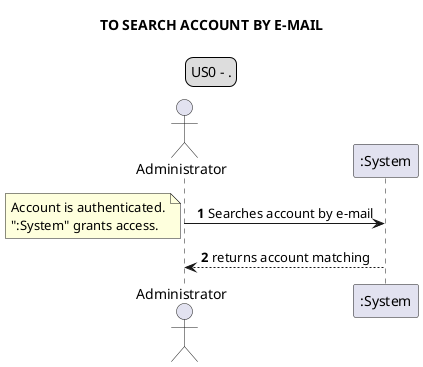 @startuml
legend top
US0 - .
end legend
skinparam sequenceMessageAlign center
title TO SEARCH ACCOUNT BY E-MAIL
actor Administrator
autonumber
Administrator -> ":System": Searches account by e-mail
note left
Account is authenticated.
":System" grants access.
end note
":System" --> Administrator: returns account matching
@enduml

@startuml
legend top
US0 - .
end legend
skinparam sequenceMessageAlign center
title TO SEARCH ACCOUNT BY PROFILE
actor Administrator
autonumber
Administrator -> ":System": Searches account by profile
note left
Account is authenticated.
":System" grants access.
end note
":System" --> Administrator: returns list of accounts
@enduml

@startuml
legend top
US0 - .
end legend
skinparam sequenceMessageAlign center
title TO MANAGE PROJECT
actor "Project Manager" as PM
autonumber
PM -> ":System": Edits project info
note left
Account is authenticated.
":System" grants access.
end note
PM <-- ":System": project info updated
@enduml

@startuml
legend top
US0 - .
end legend
skinparam sequenceMessageAlign center
title TO SEARCH PROJECT BY MANAGER
actor "Manager"
autonumber
"Manager" -> ":System": Searches project by (code, name, etc.)
note left
Account is authenticated.
":System" grants access.
end note
"Manager" <-- ":System": lists all projects matching
@enduml

@startuml
legend top
US0 - .
end legend
skinparam sequenceMessageAlign center
title TO SEARCH PROJECT BY USER
actor "User in Project" as UIP
autonumber
UIP -> ":System": Searches project by (code, name, etc.)
note left
Account is authenticated.
":System" grants access.
end note
UIP <-- ":System": lists projects User is / was enrolled
@enduml

@startuml
legend top
US0 - .
end legend
skinparam sequenceMessageAlign center
title TO CREATE SPRINT
actor "User in Project" as UIP
autonumber
UIP -> ":System": Requests product backlog data
note left
Account is authenticated.
":System" grants access.
end note
UIP <-- ":System": returns US
UIP -> ":System": Defines US for sprint
UIP <-- ":System": new sprint created
@enduml

@startuml
legend top
US0 - .
end legend
skinparam sequenceMessageAlign center
title TO GROOM USER STORY
actor "Product Owner" as PO
"PO" -> ":System": Requests product backlog data
note left
Account is authenticated.
":System" grants access.
end note
PO <-- ":System": returns US
PO -> ":System": Decomposes US
PO <-- ":System": US replaced
@enduml

@startuml
legend top
US0 - .
end legend
skinparam sequenceMessageAlign center
title TO REVIEW SPRINT
actor "Product Owner" as PO
"PO" -> ":System": Accesses all sprint's US
note left
Account is authenticated.
":System" grants access.
end note
PO <-- ":System": returns US
PO -> ":System": Returns not finished US to product backlog
PO <-- ":System": US remains in product backlog
@enduml

@startuml
legend top
US0 - .
end legend
skinparam sequenceMessageAlign center
title TO CREATE TASK FOR USER STORY
actor "User in Project" as UIP
"UIP" -> ":System": Creates task related to US
note left
Account is authenticated.
":System" grants access.
end note
UIP <-- ":System": requests task data
UIP -> ":System": Enters task data
UIP <-- ":System": new task created
@enduml

@startuml
legend top
US0 - .
end legend
skinparam sequenceMessageAlign center
title TO UPDATE TASK IN USER STORY
actor "User in Project" as UIP
"UIP" -> ":System": Updates info about task
note left
Account is authenticated.
":System" grants access.
end note
UIP <-- ":System": requests update description
UIP -> ":System": Enters data
UIP <-- ":System": task updated
@enduml

@startuml
legend top
US0 - .
end legend
skinparam sequenceMessageAlign center
title TO FINISH TASK IN USER STORY
actor "User in Project" as UIP
"UIP" -> ":System": Registers task finished during sprint
note left
Account is authenticated.
":System" grants access.
end note
UIP <-- ":System": returns unfinished US to product backlog
@enduml

@startuml
legend top
US0 - .
end legend
skinparam sequenceMessageAlign center
title TO ALLOCATE RESOURCE IN PROJECT
actor "Manager"
"Manager" -> ":System": Assigns resource to project
note left
Account is authenticated.
":System" grants access.
end note
"Manager" <-- ":System": requests data (startingDate, endingDate,\n costPerHour, percentAllocation)
"Manager" -> ":System": Enters data
"Manager" <-- ":System": resource added to project
@enduml

@startuml
legend top
US0 - .
end legend
skinparam sequenceMessageAlign center
title TO GENERATE ALLOCATION REPORT BY MANAGER
actor "Manager"
"Manager" -> ":System": Requests allocation report of \n any member of any project
note left
Account is authenticated.
":System" grants access.
end note
"Manager" <-- ":System": generates allocation report
@enduml

@startuml
legend top
US0 - .
end legend
skinparam sequenceMessageAlign center
title TO GENERATE ALLOCATION REPORT BY \n PROJECT MANAGER, PRODUCT OWNER OR SCRUM MASTER
actor "PM, PO or SM" as PPS
"PPS" -> ":System": Requests allocation report of any member \n of projects he / she / they are involved in
note left
Account is authenticated.
":System" grants access.
end note
PPS <-- ":System": generates allocation report
@enduml

@startuml
legend top
US0 - .
end legend
skinparam sequenceMessageAlign center
title TO GENERATE ALLOCATION REPORT BY TEAM MEMBER
actor "Team Member" as TM
"TM" -> ":System": Requests personal allocation report \n of projects he / she / they are involved in
note left
Account is authenticated.
":System" grants access.
end note
TM <-- ":System": generates allocation report
@enduml

@startuml
legend top
US0 - .
end legend
skinparam sequenceMessageAlign center
title TO GENERATE KPI REPORT BY MANAGER
actor "Manager"
autonumber
"Manager" -> ":System": Requests KPI report of any project
note left
Account is authenticated.
":System" grants access.
end note
"Manager" <-- ":System": reports CPI and SPO in chosen format
@enduml

@startuml
legend top
US0 - .
end legend
skinparam sequenceMessageAlign center
title TO GENERATE KPI REPORT BY PROJECT MANAGER OR PRODUCT OWNER
actor "PM or PO" as PP
autonumber
PP -> ":System": Requests KPI report of project \n he/she/they are involved in
note left
Account is authenticated.
":System" grants access.
end note
PP <-- ":System": reports CPI and SPO in chosen format
@enduml

@startuml
legend top
US0 - .
end legend
skinparam sequenceMessageAlign center
title TO KEEP RECORD OF SCRUM CEREMONY
actor "User in Project" as UIP
autonumber
UIP -> ":System": Begins ceremony
note left
Account is authenticated.
":System" grants access.
end note
UIP <-- ":System": starts recording
UIP -> ":System": Finishes ceremony
UIP <-- ":System": stops recording / keeps record
@enduml

@startuml
legend top
US0 - .
end legend
skinparam sequenceMessageAlign center
title TO SEARCH All PROJECTS BY MANAGER
actor "Manager"
autonumber
"Manager" -> ":System": List all projects
note left
Account is authenticated.
":System" grants access.
end note
"Manager" <-- ":System": ShowListAllProjects
@enduml

@startuml
legend top
US009 - "As Administrator, I want to add a customer."
end legend
skinparam sequenceMessageAlign center
title TO ADD A CUSTOMER
actor "Administrator"
autonumber
Administrator -> ":System": starts adding new customer
note left
Account is authenticated.
":System" grants access.
end note
Administrator <-- ":System": requests data (taxIdNumber, name)
Administrator-> ":System": enters requested data
Administrator <-- ":System":informs operation success
@enduml

@startuml
legend top
US0 - .
end legend
skinparam sequenceMessageAlign center
title AS A MANAGER, TO LIST ALL HUMAN RESOURCES IN A PROJECT
actor "Manager"
autonumber
"Manager" -> ":System": lists all accounts of a given project
note left
Account is authenticated.
":System" grants access.
end note
"Manager" <-- ":System": returns list of accounts
@enduml

@startuml
legend top
US0 - .
end legend
skinparam sequenceMessageAlign center
title TO LIST ALL PROJECTS THE USER IS ALLOCATED AS AUTHENTICATED
actor "User"
autonumber
"Team Member" -> ":System": lists all projects the user is allocated to
note left
Account is authenticated.
":System" grants access.
end note
"User" <-- ":System": shows list of all projects the user is allocated
@enduml

@startuml
legend top
US0 - .
end legend
skinparam sequenceMessageAlign center
title TO ESTIMATE THE EFFORT OF A USER STORY IN A SPRINT, DURING THE SPRINT PLANNING CEREMONY.
actor "Team Member"
autonumber
"Team Member" -> ":System": requests list of projects
note left
Account is authenticated.
":System" grants access.
end note
note right
Team Member requests to see all
projects and select one (US016).
end note
"Team Member" <-- ":System": requests data
"Team Member" -> ":System": requests list of user stories
note right
Team Member requests to see all
user stories and select one (US022).
end note
"Team Member" <-- ":System": requests data
"Team Member" -> ":System": selects data and estimate user story effort
"Team Member" <-- ":System": shows success message
@enduml
